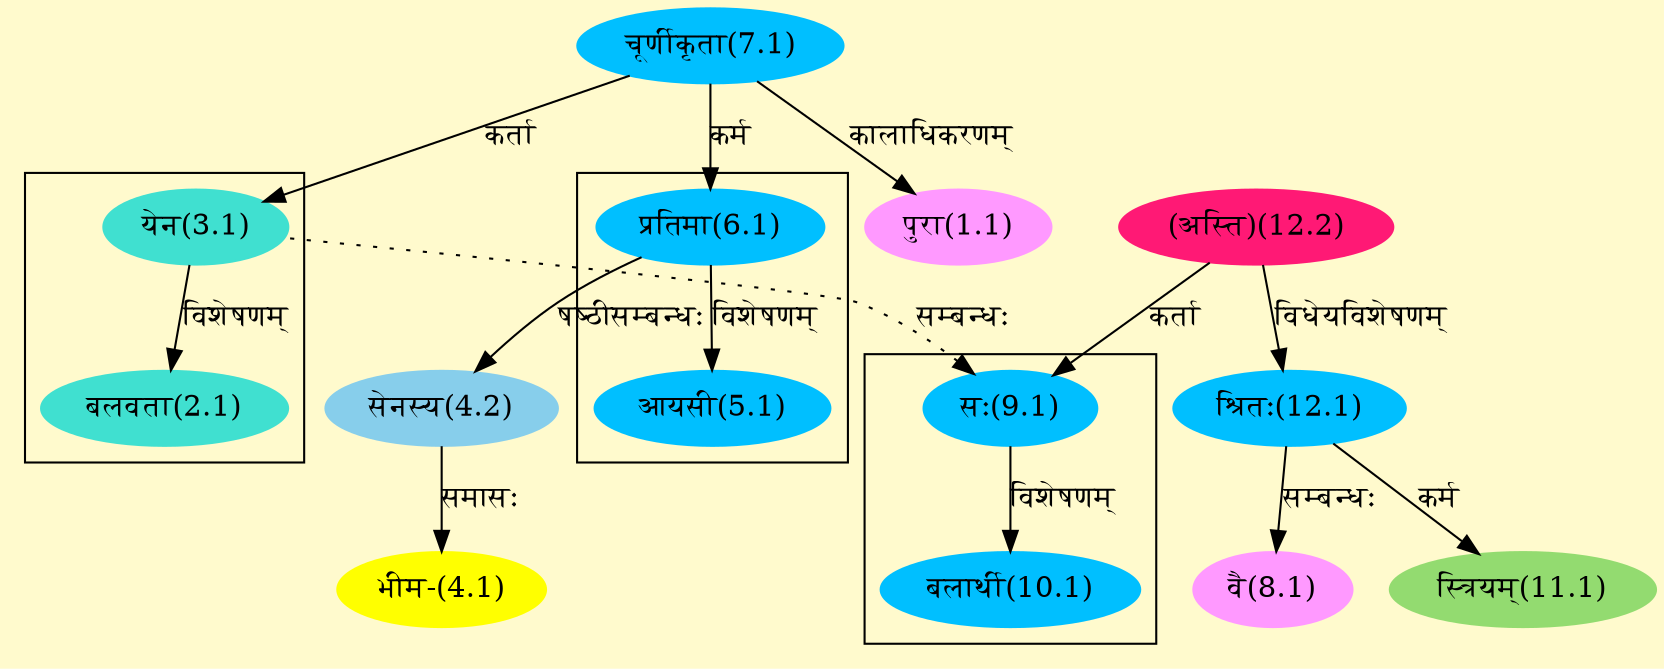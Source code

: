 digraph G{
rankdir=BT;
 compound=true;
 bgcolor="lemonchiffon1";

subgraph cluster_1{
Node2_1 [style=filled, color="#40E0D0" label = "बलवता(2.1)"]
Node3_1 [style=filled, color="#40E0D0" label = "येन(3.1)"]

}

subgraph cluster_2{
Node5_1 [style=filled, color="#00BFFF" label = "आयसी(5.1)"]
Node6_1 [style=filled, color="#00BFFF" label = "प्रतिमा(6.1)"]

}

subgraph cluster_3{
Node10_1 [style=filled, color="#00BFFF" label = "बलार्थी(10.1)"]
Node9_1 [style=filled, color="#00BFFF" label = "सः(9.1)"]

}
Node1_1 [style=filled, color="#FF99FF" label = "पुरा(1.1)"]
Node7_1 [style=filled, color="#00BFFF" label = "चूर्णीकृता(7.1)"]
Node3_1 [style=filled, color="#40E0D0" label = "येन(3.1)"]
Node4_1 [style=filled, color="#FFFF00" label = "भीम-(4.1)"]
Node4_2 [style=filled, color="#87CEEB" label = "सेनस्य(4.2)"]
Node6_1 [style=filled, color="#00BFFF" label = "प्रतिमा(6.1)"]
Node [style=filled, color="" label = "()"]
Node8_1 [style=filled, color="#FF99FF" label = "वै(8.1)"]
Node12_1 [style=filled, color="#00BFFF" label = "श्रितः(12.1)"]
Node9_1 [style=filled, color="#00BFFF" label = "सः(9.1)"]
Node12_2 [style=filled, color="#FF1975" label = "(अस्ति)(12.2)"]
Node11_1 [style=filled, color="#93DB70" label = "स्त्रियम्(11.1)"]
/* Start of Relations section */

Node1_1 -> Node7_1 [  label="कालाधिकरणम्"  dir="back" ]
Node2_1 -> Node3_1 [  label="विशेषणम्"  dir="back" ]
Node3_1 -> Node7_1 [  label="कर्ता"  dir="back" ]
Node4_1 -> Node4_2 [  label="समासः"  dir="back" ]
Node4_2 -> Node6_1 [  label="षष्ठीसम्बन्धः"  dir="back" ]
Node5_1 -> Node6_1 [  label="विशेषणम्"  dir="back" ]
Node6_1 -> Node7_1 [  label="कर्म"  dir="back" ]
Node8_1 -> Node12_1 [  label="सम्बन्धः"  dir="back" ]
Node9_1 -> Node12_2 [  label="कर्ता"  dir="back" ]
Node9_1 -> Node3_1 [ style=dotted label="सम्बन्धः"  dir="back" ]
Node10_1 -> Node9_1 [  label="विशेषणम्"  dir="back" ]
Node11_1 -> Node12_1 [  label="कर्म"  dir="back" ]
Node12_1 -> Node12_2 [  label="विधेयविशेषणम्"  dir="back" ]
}
